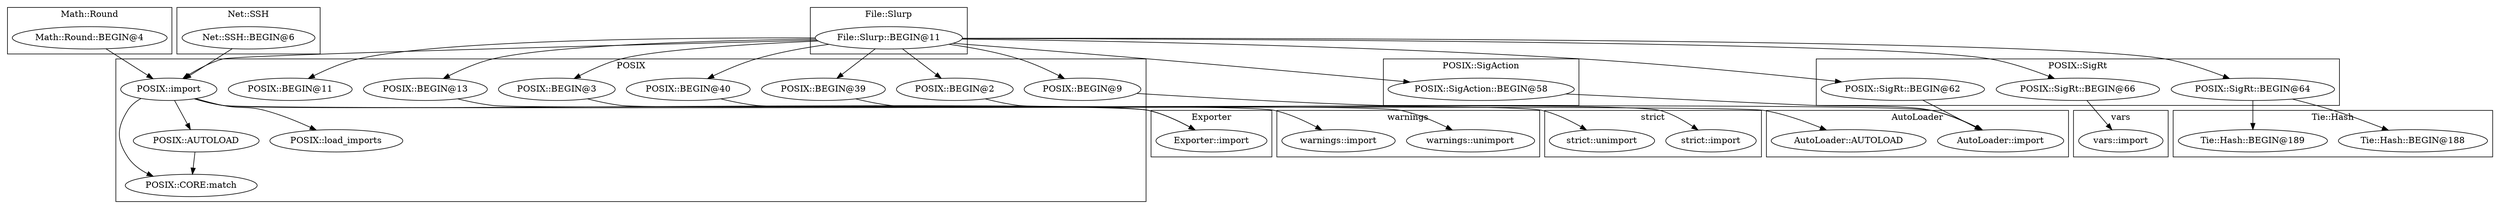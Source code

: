 digraph {
graph [overlap=false]
subgraph cluster_POSIX_SigRt {
	label="POSIX::SigRt";
	"POSIX::SigRt::BEGIN@66";
	"POSIX::SigRt::BEGIN@62";
	"POSIX::SigRt::BEGIN@64";
}
subgraph cluster_POSIX_SigAction {
	label="POSIX::SigAction";
	"POSIX::SigAction::BEGIN@58";
}
subgraph cluster_Math_Round {
	label="Math::Round";
	"Math::Round::BEGIN@4";
}
subgraph cluster_Exporter {
	label="Exporter";
	"Exporter::import";
}
subgraph cluster_AutoLoader {
	label="AutoLoader";
	"AutoLoader::import";
	"AutoLoader::AUTOLOAD";
}
subgraph cluster_File_Slurp {
	label="File::Slurp";
	"File::Slurp::BEGIN@11";
}
subgraph cluster_warnings {
	label="warnings";
	"warnings::unimport";
	"warnings::import";
}
subgraph cluster_vars {
	label="vars";
	"vars::import";
}
subgraph cluster_Tie_Hash {
	label="Tie::Hash";
	"Tie::Hash::BEGIN@189";
	"Tie::Hash::BEGIN@188";
}
subgraph cluster_Net_SSH {
	label="Net::SSH";
	"Net::SSH::BEGIN@6";
}
subgraph cluster_strict {
	label="strict";
	"strict::import";
	"strict::unimport";
}
subgraph cluster_POSIX {
	label="POSIX";
	"POSIX::load_imports";
	"POSIX::AUTOLOAD";
	"POSIX::import";
	"POSIX::BEGIN@9";
	"POSIX::BEGIN@3";
	"POSIX::BEGIN@39";
	"POSIX::BEGIN@2";
	"POSIX::BEGIN@40";
	"POSIX::BEGIN@13";
	"POSIX::BEGIN@11";
	"POSIX::CORE:match";
}
"POSIX::import" -> "Exporter::import";
"POSIX::BEGIN@13" -> "Exporter::import";
"File::Slurp::BEGIN@11" -> "POSIX::BEGIN@11";
"File::Slurp::BEGIN@11" -> "POSIX::BEGIN@9";
"File::Slurp::BEGIN@11" -> "POSIX::SigRt::BEGIN@64";
"File::Slurp::BEGIN@11" -> "POSIX::BEGIN@39";
"POSIX::AUTOLOAD" -> "POSIX::CORE:match";
"POSIX::import" -> "POSIX::CORE:match";
"POSIX::BEGIN@39" -> "strict::unimport";
"POSIX::SigAction::BEGIN@58" -> "AutoLoader::import";
"POSIX::SigRt::BEGIN@62" -> "AutoLoader::import";
"POSIX::BEGIN@9" -> "AutoLoader::import";
"POSIX::BEGIN@3" -> "warnings::import";
"POSIX::import" -> "AutoLoader::AUTOLOAD";
"POSIX::SigRt::BEGIN@66" -> "vars::import";
"File::Slurp::BEGIN@11" -> "POSIX::SigRt::BEGIN@62";
"POSIX::SigRt::BEGIN@64" -> "Tie::Hash::BEGIN@188";
"POSIX::BEGIN@2" -> "strict::import";
"File::Slurp::BEGIN@11" -> "POSIX::SigRt::BEGIN@66";
"File::Slurp::BEGIN@11" -> "POSIX::SigAction::BEGIN@58";
"POSIX::BEGIN@40" -> "warnings::unimport";
"POSIX::import" -> "POSIX::load_imports";
"File::Slurp::BEGIN@11" -> "POSIX::BEGIN@2";
"POSIX::SigRt::BEGIN@64" -> "Tie::Hash::BEGIN@189";
"File::Slurp::BEGIN@11" -> "POSIX::BEGIN@3";
"Math::Round::BEGIN@4" -> "POSIX::import";
"File::Slurp::BEGIN@11" -> "POSIX::import";
"Net::SSH::BEGIN@6" -> "POSIX::import";
"POSIX::import" -> "POSIX::AUTOLOAD";
"File::Slurp::BEGIN@11" -> "POSIX::BEGIN@13";
"File::Slurp::BEGIN@11" -> "POSIX::BEGIN@40";
}

